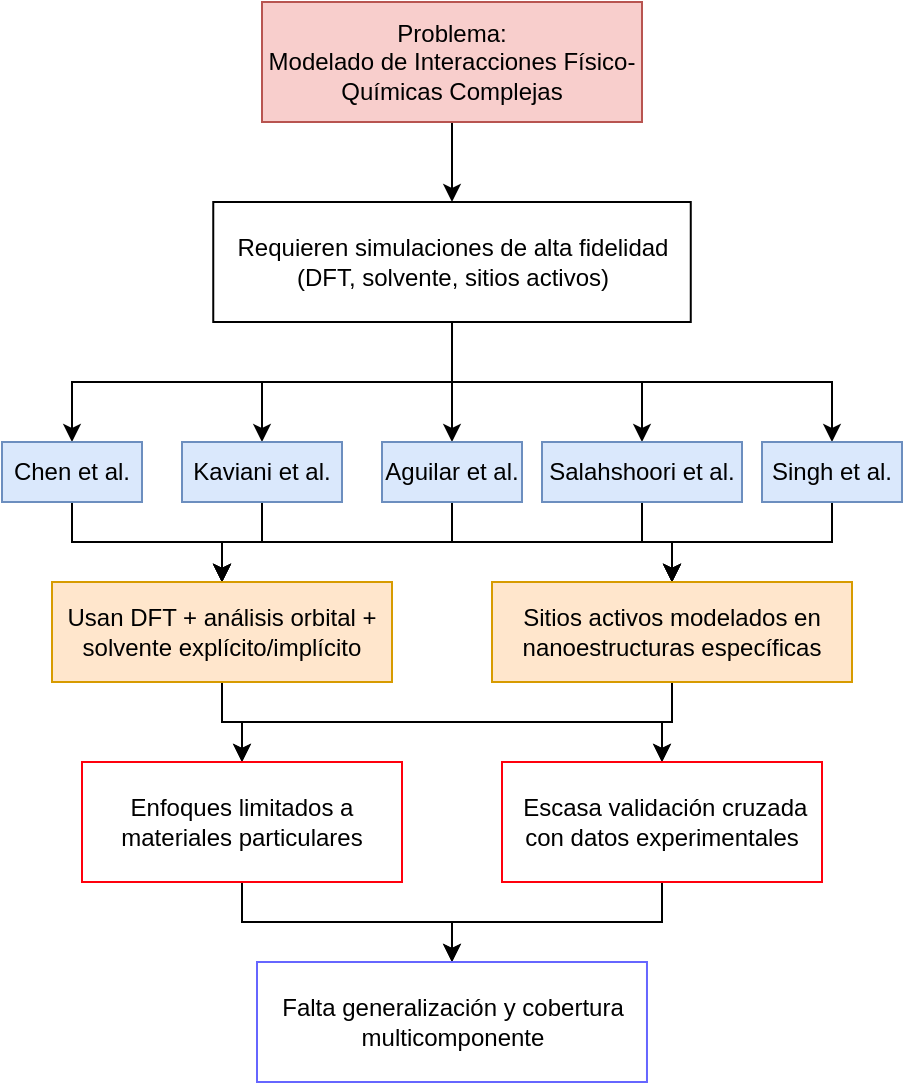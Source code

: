 <mxfile version="26.2.13" pages="3">
  <diagram name="Problema 1" id="4039719545">
    <mxGraphModel dx="1186" dy="620" grid="1" gridSize="10" guides="1" tooltips="1" connect="1" arrows="1" fold="1" page="1" pageScale="1" pageWidth="850" pageHeight="1100" math="0" shadow="0">
      <root>
        <mxCell id="0" />
        <mxCell id="1" parent="0" />
        <mxCell id="43FvpcYJMY1cyaZRFCBa-4" value="" style="edgeStyle=orthogonalEdgeStyle;rounded=0;orthogonalLoop=1;jettySize=auto;html=1;fontSize=12;" edge="1" parent="1" source="43FvpcYJMY1cyaZRFCBa-2" target="43FvpcYJMY1cyaZRFCBa-3">
          <mxGeometry relative="1" as="geometry" />
        </mxCell>
        <mxCell id="43FvpcYJMY1cyaZRFCBa-2" value="&lt;div&gt;Problema:&lt;/div&gt;Modelado de Interacciones Físico-Químicas Complejas" style="rounded=0;whiteSpace=wrap;html=1;fillColor=#f8cecc;strokeColor=#b85450;fontSize=12;" vertex="1" parent="1">
          <mxGeometry x="350" y="40" width="190" height="60" as="geometry" />
        </mxCell>
        <mxCell id="43FvpcYJMY1cyaZRFCBa-11" style="edgeStyle=orthogonalEdgeStyle;rounded=0;orthogonalLoop=1;jettySize=auto;html=1;exitX=0.5;exitY=1;exitDx=0;exitDy=0;entryX=0.5;entryY=0;entryDx=0;entryDy=0;fontSize=12;" edge="1" parent="1" source="43FvpcYJMY1cyaZRFCBa-3" target="43FvpcYJMY1cyaZRFCBa-7">
          <mxGeometry relative="1" as="geometry" />
        </mxCell>
        <mxCell id="43FvpcYJMY1cyaZRFCBa-12" style="edgeStyle=orthogonalEdgeStyle;rounded=0;orthogonalLoop=1;jettySize=auto;html=1;exitX=0.5;exitY=1;exitDx=0;exitDy=0;entryX=0.5;entryY=0;entryDx=0;entryDy=0;fontSize=12;" edge="1" parent="1" source="43FvpcYJMY1cyaZRFCBa-3" target="43FvpcYJMY1cyaZRFCBa-6">
          <mxGeometry relative="1" as="geometry" />
        </mxCell>
        <mxCell id="43FvpcYJMY1cyaZRFCBa-13" style="edgeStyle=orthogonalEdgeStyle;rounded=0;orthogonalLoop=1;jettySize=auto;html=1;exitX=0.5;exitY=1;exitDx=0;exitDy=0;entryX=0.5;entryY=0;entryDx=0;entryDy=0;fontSize=12;" edge="1" parent="1" source="43FvpcYJMY1cyaZRFCBa-3" target="43FvpcYJMY1cyaZRFCBa-5">
          <mxGeometry relative="1" as="geometry" />
        </mxCell>
        <mxCell id="43FvpcYJMY1cyaZRFCBa-14" style="edgeStyle=orthogonalEdgeStyle;rounded=0;orthogonalLoop=1;jettySize=auto;html=1;exitX=0.5;exitY=1;exitDx=0;exitDy=0;entryX=0.5;entryY=0;entryDx=0;entryDy=0;fontSize=12;" edge="1" parent="1" source="43FvpcYJMY1cyaZRFCBa-3" target="43FvpcYJMY1cyaZRFCBa-8">
          <mxGeometry relative="1" as="geometry" />
        </mxCell>
        <mxCell id="43FvpcYJMY1cyaZRFCBa-15" style="edgeStyle=orthogonalEdgeStyle;rounded=0;orthogonalLoop=1;jettySize=auto;html=1;exitX=0.5;exitY=1;exitDx=0;exitDy=0;entryX=0.5;entryY=0;entryDx=0;entryDy=0;fontSize=12;" edge="1" parent="1" source="43FvpcYJMY1cyaZRFCBa-3" target="43FvpcYJMY1cyaZRFCBa-9">
          <mxGeometry relative="1" as="geometry" />
        </mxCell>
        <mxCell id="43FvpcYJMY1cyaZRFCBa-3" value="Requieren simulaciones de alta fidelidad (DFT, solvente, sitios activos)" style="rounded=0;whiteSpace=wrap;html=1;fontSize=12;" vertex="1" parent="1">
          <mxGeometry x="325.63" y="140" width="238.75" height="60" as="geometry" />
        </mxCell>
        <mxCell id="43FvpcYJMY1cyaZRFCBa-18" style="edgeStyle=orthogonalEdgeStyle;rounded=0;orthogonalLoop=1;jettySize=auto;html=1;exitX=0.5;exitY=1;exitDx=0;exitDy=0;entryX=0.5;entryY=0;entryDx=0;entryDy=0;fontSize=12;" edge="1" parent="1" source="43FvpcYJMY1cyaZRFCBa-5" target="43FvpcYJMY1cyaZRFCBa-16">
          <mxGeometry relative="1" as="geometry" />
        </mxCell>
        <mxCell id="43FvpcYJMY1cyaZRFCBa-24" style="edgeStyle=orthogonalEdgeStyle;rounded=0;orthogonalLoop=1;jettySize=auto;html=1;exitX=0.5;exitY=1;exitDx=0;exitDy=0;fontSize=12;" edge="1" parent="1" source="43FvpcYJMY1cyaZRFCBa-5" target="43FvpcYJMY1cyaZRFCBa-17">
          <mxGeometry relative="1" as="geometry" />
        </mxCell>
        <mxCell id="43FvpcYJMY1cyaZRFCBa-5" value="Chen et al." style="rounded=0;whiteSpace=wrap;html=1;fillColor=#dae8fc;strokeColor=#6c8ebf;fontSize=12;" vertex="1" parent="1">
          <mxGeometry x="220" y="260" width="70" height="30" as="geometry" />
        </mxCell>
        <mxCell id="43FvpcYJMY1cyaZRFCBa-20" style="edgeStyle=orthogonalEdgeStyle;rounded=0;orthogonalLoop=1;jettySize=auto;html=1;exitX=0.5;exitY=1;exitDx=0;exitDy=0;entryX=0.5;entryY=0;entryDx=0;entryDy=0;fontSize=12;" edge="1" parent="1" source="43FvpcYJMY1cyaZRFCBa-6" target="43FvpcYJMY1cyaZRFCBa-16">
          <mxGeometry relative="1" as="geometry" />
        </mxCell>
        <mxCell id="43FvpcYJMY1cyaZRFCBa-25" style="edgeStyle=orthogonalEdgeStyle;rounded=0;orthogonalLoop=1;jettySize=auto;html=1;exitX=0.5;exitY=1;exitDx=0;exitDy=0;entryX=0.5;entryY=0;entryDx=0;entryDy=0;fontSize=12;" edge="1" parent="1" source="43FvpcYJMY1cyaZRFCBa-6" target="43FvpcYJMY1cyaZRFCBa-17">
          <mxGeometry relative="1" as="geometry" />
        </mxCell>
        <mxCell id="43FvpcYJMY1cyaZRFCBa-6" value="Kaviani et al." style="rounded=0;whiteSpace=wrap;html=1;fillColor=#dae8fc;strokeColor=#6c8ebf;fontSize=12;" vertex="1" parent="1">
          <mxGeometry x="310" y="260" width="80" height="30" as="geometry" />
        </mxCell>
        <mxCell id="43FvpcYJMY1cyaZRFCBa-21" style="edgeStyle=orthogonalEdgeStyle;rounded=0;orthogonalLoop=1;jettySize=auto;html=1;exitX=0.5;exitY=1;exitDx=0;exitDy=0;entryX=0.5;entryY=0;entryDx=0;entryDy=0;fontSize=12;" edge="1" parent="1" source="43FvpcYJMY1cyaZRFCBa-7" target="43FvpcYJMY1cyaZRFCBa-16">
          <mxGeometry relative="1" as="geometry" />
        </mxCell>
        <mxCell id="43FvpcYJMY1cyaZRFCBa-26" style="edgeStyle=orthogonalEdgeStyle;rounded=0;orthogonalLoop=1;jettySize=auto;html=1;exitX=0.5;exitY=1;exitDx=0;exitDy=0;entryX=0.5;entryY=0;entryDx=0;entryDy=0;fontSize=12;" edge="1" parent="1" source="43FvpcYJMY1cyaZRFCBa-7" target="43FvpcYJMY1cyaZRFCBa-17">
          <mxGeometry relative="1" as="geometry" />
        </mxCell>
        <mxCell id="43FvpcYJMY1cyaZRFCBa-7" value="Aguilar et al." style="rounded=0;whiteSpace=wrap;html=1;fillColor=#dae8fc;strokeColor=#6c8ebf;fontSize=12;" vertex="1" parent="1">
          <mxGeometry x="410" y="260" width="70" height="30" as="geometry" />
        </mxCell>
        <mxCell id="43FvpcYJMY1cyaZRFCBa-22" style="edgeStyle=orthogonalEdgeStyle;rounded=0;orthogonalLoop=1;jettySize=auto;html=1;exitX=0.5;exitY=1;exitDx=0;exitDy=0;entryX=0.5;entryY=0;entryDx=0;entryDy=0;fontSize=12;" edge="1" parent="1" source="43FvpcYJMY1cyaZRFCBa-8" target="43FvpcYJMY1cyaZRFCBa-16">
          <mxGeometry relative="1" as="geometry" />
        </mxCell>
        <mxCell id="43FvpcYJMY1cyaZRFCBa-27" style="edgeStyle=orthogonalEdgeStyle;rounded=0;orthogonalLoop=1;jettySize=auto;html=1;exitX=0.5;exitY=1;exitDx=0;exitDy=0;entryX=0.5;entryY=0;entryDx=0;entryDy=0;fontSize=12;" edge="1" parent="1" source="43FvpcYJMY1cyaZRFCBa-8" target="43FvpcYJMY1cyaZRFCBa-17">
          <mxGeometry relative="1" as="geometry" />
        </mxCell>
        <mxCell id="43FvpcYJMY1cyaZRFCBa-8" value="Salahshoori et al." style="rounded=0;whiteSpace=wrap;html=1;fillColor=#dae8fc;strokeColor=#6c8ebf;fontSize=12;" vertex="1" parent="1">
          <mxGeometry x="490" y="260" width="100" height="30" as="geometry" />
        </mxCell>
        <mxCell id="43FvpcYJMY1cyaZRFCBa-23" style="edgeStyle=orthogonalEdgeStyle;rounded=0;orthogonalLoop=1;jettySize=auto;html=1;exitX=0.5;exitY=1;exitDx=0;exitDy=0;entryX=0.5;entryY=0;entryDx=0;entryDy=0;fontSize=12;" edge="1" parent="1" source="43FvpcYJMY1cyaZRFCBa-9" target="43FvpcYJMY1cyaZRFCBa-16">
          <mxGeometry relative="1" as="geometry" />
        </mxCell>
        <mxCell id="43FvpcYJMY1cyaZRFCBa-28" style="edgeStyle=orthogonalEdgeStyle;rounded=0;orthogonalLoop=1;jettySize=auto;html=1;exitX=0.5;exitY=1;exitDx=0;exitDy=0;entryX=0.5;entryY=0;entryDx=0;entryDy=0;fontSize=12;" edge="1" parent="1" source="43FvpcYJMY1cyaZRFCBa-9" target="43FvpcYJMY1cyaZRFCBa-17">
          <mxGeometry relative="1" as="geometry" />
        </mxCell>
        <mxCell id="43FvpcYJMY1cyaZRFCBa-9" value="Singh et al." style="rounded=0;whiteSpace=wrap;html=1;fillColor=#dae8fc;strokeColor=#6c8ebf;fontSize=12;" vertex="1" parent="1">
          <mxGeometry x="600" y="260" width="70" height="30" as="geometry" />
        </mxCell>
        <mxCell id="43FvpcYJMY1cyaZRFCBa-39" style="edgeStyle=orthogonalEdgeStyle;rounded=0;orthogonalLoop=1;jettySize=auto;html=1;exitX=0.5;exitY=1;exitDx=0;exitDy=0;entryX=0.5;entryY=0;entryDx=0;entryDy=0;fontSize=12;" edge="1" parent="1" source="43FvpcYJMY1cyaZRFCBa-16" target="43FvpcYJMY1cyaZRFCBa-29">
          <mxGeometry relative="1" as="geometry" />
        </mxCell>
        <mxCell id="43FvpcYJMY1cyaZRFCBa-41" style="edgeStyle=orthogonalEdgeStyle;rounded=0;orthogonalLoop=1;jettySize=auto;html=1;exitX=0.5;exitY=1;exitDx=0;exitDy=0;entryX=0.5;entryY=0;entryDx=0;entryDy=0;fontSize=12;" edge="1" parent="1" source="43FvpcYJMY1cyaZRFCBa-16" target="43FvpcYJMY1cyaZRFCBa-30">
          <mxGeometry relative="1" as="geometry" />
        </mxCell>
        <mxCell id="43FvpcYJMY1cyaZRFCBa-16" value="Usan DFT + análisis orbital + solvente explícito/implícito" style="rounded=0;whiteSpace=wrap;html=1;fillColor=#ffe6cc;strokeColor=#d79b00;fontSize=12;" vertex="1" parent="1">
          <mxGeometry x="245" y="330" width="170" height="50" as="geometry" />
        </mxCell>
        <mxCell id="43FvpcYJMY1cyaZRFCBa-40" style="edgeStyle=orthogonalEdgeStyle;rounded=0;orthogonalLoop=1;jettySize=auto;html=1;exitX=0.5;exitY=1;exitDx=0;exitDy=0;entryX=0.5;entryY=0;entryDx=0;entryDy=0;fontSize=12;" edge="1" parent="1" source="43FvpcYJMY1cyaZRFCBa-17" target="43FvpcYJMY1cyaZRFCBa-30">
          <mxGeometry relative="1" as="geometry" />
        </mxCell>
        <mxCell id="43FvpcYJMY1cyaZRFCBa-42" style="edgeStyle=orthogonalEdgeStyle;rounded=0;orthogonalLoop=1;jettySize=auto;html=1;exitX=0.5;exitY=1;exitDx=0;exitDy=0;entryX=0.5;entryY=0;entryDx=0;entryDy=0;fontSize=12;" edge="1" parent="1" source="43FvpcYJMY1cyaZRFCBa-17" target="43FvpcYJMY1cyaZRFCBa-29">
          <mxGeometry relative="1" as="geometry" />
        </mxCell>
        <mxCell id="43FvpcYJMY1cyaZRFCBa-17" value="Sitios activos modelados en nanoestructuras específicas" style="rounded=0;whiteSpace=wrap;html=1;fillColor=#ffe6cc;strokeColor=#d79b00;fontSize=12;" vertex="1" parent="1">
          <mxGeometry x="465" y="330" width="180" height="50" as="geometry" />
        </mxCell>
        <mxCell id="43FvpcYJMY1cyaZRFCBa-44" style="edgeStyle=orthogonalEdgeStyle;rounded=0;orthogonalLoop=1;jettySize=auto;html=1;exitX=0.5;exitY=1;exitDx=0;exitDy=0;entryX=0.5;entryY=0;entryDx=0;entryDy=0;fontSize=12;" edge="1" parent="1" source="43FvpcYJMY1cyaZRFCBa-29" target="43FvpcYJMY1cyaZRFCBa-43">
          <mxGeometry relative="1" as="geometry" />
        </mxCell>
        <mxCell id="43FvpcYJMY1cyaZRFCBa-29" value="Enfoques limitados a materiales particulares" style="rounded=0;whiteSpace=wrap;html=1;strokeColor=light-dark(#ff000d, #ededed);fontSize=12;" vertex="1" parent="1">
          <mxGeometry x="260" y="420" width="160" height="60" as="geometry" />
        </mxCell>
        <mxCell id="43FvpcYJMY1cyaZRFCBa-45" style="edgeStyle=orthogonalEdgeStyle;rounded=0;orthogonalLoop=1;jettySize=auto;html=1;exitX=0.5;exitY=1;exitDx=0;exitDy=0;entryX=0.5;entryY=0;entryDx=0;entryDy=0;fontSize=12;" edge="1" parent="1" source="43FvpcYJMY1cyaZRFCBa-30" target="43FvpcYJMY1cyaZRFCBa-43">
          <mxGeometry relative="1" as="geometry" />
        </mxCell>
        <mxCell id="43FvpcYJMY1cyaZRFCBa-30" value="&amp;nbsp;Escasa validación cruzada con datos experimentales" style="rounded=0;whiteSpace=wrap;html=1;strokeColor=light-dark(#ff000d, #ededed);fontSize=12;" vertex="1" parent="1">
          <mxGeometry x="470" y="420" width="160" height="60" as="geometry" />
        </mxCell>
        <mxCell id="43FvpcYJMY1cyaZRFCBa-43" value="Falta generalización y cobertura multicomponente" style="rounded=0;whiteSpace=wrap;html=1;strokeColor=#6666FF;fontSize=12;" vertex="1" parent="1">
          <mxGeometry x="347.5" y="520" width="194.99" height="60" as="geometry" />
        </mxCell>
      </root>
    </mxGraphModel>
  </diagram>
  <diagram name="Problema 4" id="4166788141">
    <mxGraphModel dx="1395" dy="729" grid="1" gridSize="10" guides="1" tooltips="1" connect="1" arrows="1" fold="1" page="1" pageScale="1" pageWidth="850" pageHeight="1100" math="0" shadow="0">
      <root>
        <mxCell id="0" />
        <mxCell id="1" parent="0" />
        <mxCell id="jg3gdBgRaeAhYPL6Vh07-2" value="" style="edgeStyle=orthogonalEdgeStyle;rounded=0;orthogonalLoop=1;jettySize=auto;html=1;fontSize=12;" edge="1" parent="1" source="jg3gdBgRaeAhYPL6Vh07-3" target="jg3gdBgRaeAhYPL6Vh07-9">
          <mxGeometry relative="1" as="geometry" />
        </mxCell>
        <mxCell id="jg3gdBgRaeAhYPL6Vh07-3" value="&lt;div&gt;Problema:&lt;/div&gt;Representación precisa de superficies nanoestructuradas" style="rounded=0;whiteSpace=wrap;html=1;fillColor=#f8cecc;strokeColor=#b85450;fontSize=12;" vertex="1" parent="1">
          <mxGeometry x="308" y="120" width="190" height="60" as="geometry" />
        </mxCell>
        <mxCell id="jg3gdBgRaeAhYPL6Vh07-4" style="edgeStyle=orthogonalEdgeStyle;rounded=0;orthogonalLoop=1;jettySize=auto;html=1;exitX=0.5;exitY=1;exitDx=0;exitDy=0;entryX=0.5;entryY=0;entryDx=0;entryDy=0;fontSize=12;" edge="1" parent="1" source="jg3gdBgRaeAhYPL6Vh07-9" target="jg3gdBgRaeAhYPL6Vh07-18">
          <mxGeometry relative="1" as="geometry" />
        </mxCell>
        <mxCell id="jg3gdBgRaeAhYPL6Vh07-5" style="edgeStyle=orthogonalEdgeStyle;rounded=0;orthogonalLoop=1;jettySize=auto;html=1;exitX=0.5;exitY=1;exitDx=0;exitDy=0;entryX=0.5;entryY=0;entryDx=0;entryDy=0;fontSize=12;" edge="1" parent="1" source="jg3gdBgRaeAhYPL6Vh07-9" target="jg3gdBgRaeAhYPL6Vh07-15">
          <mxGeometry relative="1" as="geometry" />
        </mxCell>
        <mxCell id="jg3gdBgRaeAhYPL6Vh07-6" style="edgeStyle=orthogonalEdgeStyle;rounded=0;orthogonalLoop=1;jettySize=auto;html=1;exitX=0.5;exitY=1;exitDx=0;exitDy=0;entryX=0.5;entryY=0;entryDx=0;entryDy=0;fontSize=12;" edge="1" parent="1" source="jg3gdBgRaeAhYPL6Vh07-9" target="jg3gdBgRaeAhYPL6Vh07-12">
          <mxGeometry relative="1" as="geometry" />
        </mxCell>
        <mxCell id="jg3gdBgRaeAhYPL6Vh07-7" style="edgeStyle=orthogonalEdgeStyle;rounded=0;orthogonalLoop=1;jettySize=auto;html=1;exitX=0.5;exitY=1;exitDx=0;exitDy=0;entryX=0.5;entryY=0;entryDx=0;entryDy=0;fontSize=12;" edge="1" parent="1" source="jg3gdBgRaeAhYPL6Vh07-9" target="jg3gdBgRaeAhYPL6Vh07-21">
          <mxGeometry relative="1" as="geometry" />
        </mxCell>
        <mxCell id="jg3gdBgRaeAhYPL6Vh07-8" style="edgeStyle=orthogonalEdgeStyle;rounded=0;orthogonalLoop=1;jettySize=auto;html=1;exitX=0.5;exitY=1;exitDx=0;exitDy=0;entryX=0.5;entryY=0;entryDx=0;entryDy=0;fontSize=12;" edge="1" parent="1" source="jg3gdBgRaeAhYPL6Vh07-9" target="jg3gdBgRaeAhYPL6Vh07-24">
          <mxGeometry relative="1" as="geometry" />
        </mxCell>
        <mxCell id="jg3gdBgRaeAhYPL6Vh07-9" value="Difíciles de representar como entrada estructural atómica" style="rounded=0;whiteSpace=wrap;html=1;fontSize=12;" vertex="1" parent="1">
          <mxGeometry x="283.63" y="220" width="238.75" height="60" as="geometry" />
        </mxCell>
        <mxCell id="jg3gdBgRaeAhYPL6Vh07-10" style="edgeStyle=orthogonalEdgeStyle;rounded=0;orthogonalLoop=1;jettySize=auto;html=1;exitX=0.5;exitY=1;exitDx=0;exitDy=0;entryX=0.5;entryY=0;entryDx=0;entryDy=0;fontSize=12;" edge="1" parent="1" source="jg3gdBgRaeAhYPL6Vh07-12" target="jg3gdBgRaeAhYPL6Vh07-27">
          <mxGeometry relative="1" as="geometry" />
        </mxCell>
        <mxCell id="jg3gdBgRaeAhYPL6Vh07-11" style="edgeStyle=orthogonalEdgeStyle;rounded=0;orthogonalLoop=1;jettySize=auto;html=1;exitX=0.5;exitY=1;exitDx=0;exitDy=0;fontSize=12;" edge="1" parent="1" source="jg3gdBgRaeAhYPL6Vh07-12" target="jg3gdBgRaeAhYPL6Vh07-30">
          <mxGeometry relative="1" as="geometry" />
        </mxCell>
        <mxCell id="e2v_PHM9Ey_J1ELpnWpg-3" style="edgeStyle=orthogonalEdgeStyle;rounded=0;orthogonalLoop=1;jettySize=auto;html=1;exitX=0.5;exitY=1;exitDx=0;exitDy=0;entryX=0.5;entryY=0;entryDx=0;entryDy=0;" edge="1" parent="1" source="jg3gdBgRaeAhYPL6Vh07-12" target="e2v_PHM9Ey_J1ELpnWpg-2">
          <mxGeometry relative="1" as="geometry" />
        </mxCell>
        <mxCell id="jg3gdBgRaeAhYPL6Vh07-12" value="Wenqiang et al.&amp;nbsp;" style="rounded=0;whiteSpace=wrap;html=1;fillColor=#dae8fc;strokeColor=#6c8ebf;fontSize=12;" vertex="1" parent="1">
          <mxGeometry x="160" y="340" width="90" height="30" as="geometry" />
        </mxCell>
        <mxCell id="jg3gdBgRaeAhYPL6Vh07-13" style="edgeStyle=orthogonalEdgeStyle;rounded=0;orthogonalLoop=1;jettySize=auto;html=1;exitX=0.5;exitY=1;exitDx=0;exitDy=0;entryX=0.5;entryY=0;entryDx=0;entryDy=0;fontSize=12;" edge="1" parent="1" source="jg3gdBgRaeAhYPL6Vh07-15" target="jg3gdBgRaeAhYPL6Vh07-27">
          <mxGeometry relative="1" as="geometry" />
        </mxCell>
        <mxCell id="jg3gdBgRaeAhYPL6Vh07-14" style="edgeStyle=orthogonalEdgeStyle;rounded=0;orthogonalLoop=1;jettySize=auto;html=1;exitX=0.5;exitY=1;exitDx=0;exitDy=0;entryX=0.5;entryY=0;entryDx=0;entryDy=0;fontSize=12;" edge="1" parent="1" source="jg3gdBgRaeAhYPL6Vh07-15" target="jg3gdBgRaeAhYPL6Vh07-30">
          <mxGeometry relative="1" as="geometry" />
        </mxCell>
        <mxCell id="e2v_PHM9Ey_J1ELpnWpg-4" style="edgeStyle=orthogonalEdgeStyle;rounded=0;orthogonalLoop=1;jettySize=auto;html=1;exitX=0.5;exitY=1;exitDx=0;exitDy=0;entryX=0.5;entryY=0;entryDx=0;entryDy=0;" edge="1" parent="1" source="jg3gdBgRaeAhYPL6Vh07-15" target="e2v_PHM9Ey_J1ELpnWpg-2">
          <mxGeometry relative="1" as="geometry" />
        </mxCell>
        <mxCell id="jg3gdBgRaeAhYPL6Vh07-15" value="Linus et al." style="rounded=0;whiteSpace=wrap;html=1;fillColor=#dae8fc;strokeColor=#6c8ebf;fontSize=12;" vertex="1" parent="1">
          <mxGeometry x="270" y="340" width="80" height="30" as="geometry" />
        </mxCell>
        <mxCell id="jg3gdBgRaeAhYPL6Vh07-16" style="edgeStyle=orthogonalEdgeStyle;rounded=0;orthogonalLoop=1;jettySize=auto;html=1;exitX=0.5;exitY=1;exitDx=0;exitDy=0;entryX=0.5;entryY=0;entryDx=0;entryDy=0;fontSize=12;" edge="1" parent="1" source="jg3gdBgRaeAhYPL6Vh07-18" target="jg3gdBgRaeAhYPL6Vh07-27">
          <mxGeometry relative="1" as="geometry" />
        </mxCell>
        <mxCell id="jg3gdBgRaeAhYPL6Vh07-17" style="edgeStyle=orthogonalEdgeStyle;rounded=0;orthogonalLoop=1;jettySize=auto;html=1;exitX=0.5;exitY=1;exitDx=0;exitDy=0;entryX=0.5;entryY=0;entryDx=0;entryDy=0;fontSize=12;" edge="1" parent="1" source="jg3gdBgRaeAhYPL6Vh07-18" target="jg3gdBgRaeAhYPL6Vh07-30">
          <mxGeometry relative="1" as="geometry" />
        </mxCell>
        <mxCell id="e2v_PHM9Ey_J1ELpnWpg-5" style="edgeStyle=orthogonalEdgeStyle;rounded=0;orthogonalLoop=1;jettySize=auto;html=1;exitX=0.5;exitY=1;exitDx=0;exitDy=0;entryX=0.5;entryY=0;entryDx=0;entryDy=0;" edge="1" parent="1" source="jg3gdBgRaeAhYPL6Vh07-18" target="e2v_PHM9Ey_J1ELpnWpg-2">
          <mxGeometry relative="1" as="geometry" />
        </mxCell>
        <mxCell id="jg3gdBgRaeAhYPL6Vh07-18" value="Speybroeck" style="rounded=0;whiteSpace=wrap;html=1;fillColor=#dae8fc;strokeColor=#6c8ebf;fontSize=12;" vertex="1" parent="1">
          <mxGeometry x="368" y="340" width="70" height="30" as="geometry" />
        </mxCell>
        <mxCell id="jg3gdBgRaeAhYPL6Vh07-19" style="edgeStyle=orthogonalEdgeStyle;rounded=0;orthogonalLoop=1;jettySize=auto;html=1;exitX=0.5;exitY=1;exitDx=0;exitDy=0;entryX=0.5;entryY=0;entryDx=0;entryDy=0;fontSize=12;" edge="1" parent="1" source="jg3gdBgRaeAhYPL6Vh07-21" target="jg3gdBgRaeAhYPL6Vh07-27">
          <mxGeometry relative="1" as="geometry" />
        </mxCell>
        <mxCell id="jg3gdBgRaeAhYPL6Vh07-20" style="edgeStyle=orthogonalEdgeStyle;rounded=0;orthogonalLoop=1;jettySize=auto;html=1;exitX=0.5;exitY=1;exitDx=0;exitDy=0;entryX=0.5;entryY=0;entryDx=0;entryDy=0;fontSize=12;" edge="1" parent="1" source="jg3gdBgRaeAhYPL6Vh07-21" target="jg3gdBgRaeAhYPL6Vh07-30">
          <mxGeometry relative="1" as="geometry" />
        </mxCell>
        <mxCell id="e2v_PHM9Ey_J1ELpnWpg-6" style="edgeStyle=orthogonalEdgeStyle;rounded=0;orthogonalLoop=1;jettySize=auto;html=1;exitX=0.5;exitY=1;exitDx=0;exitDy=0;entryX=0.5;entryY=0;entryDx=0;entryDy=0;" edge="1" parent="1" source="jg3gdBgRaeAhYPL6Vh07-21" target="e2v_PHM9Ey_J1ELpnWpg-2">
          <mxGeometry relative="1" as="geometry" />
        </mxCell>
        <mxCell id="jg3gdBgRaeAhYPL6Vh07-21" value="Haobo et al." style="rounded=0;whiteSpace=wrap;html=1;fillColor=#dae8fc;strokeColor=#6c8ebf;fontSize=12;" vertex="1" parent="1">
          <mxGeometry x="450" y="340" width="100" height="30" as="geometry" />
        </mxCell>
        <mxCell id="jg3gdBgRaeAhYPL6Vh07-22" style="edgeStyle=orthogonalEdgeStyle;rounded=0;orthogonalLoop=1;jettySize=auto;html=1;exitX=0.5;exitY=1;exitDx=0;exitDy=0;entryX=0.5;entryY=0;entryDx=0;entryDy=0;fontSize=12;" edge="1" parent="1" source="jg3gdBgRaeAhYPL6Vh07-24" target="jg3gdBgRaeAhYPL6Vh07-27">
          <mxGeometry relative="1" as="geometry" />
        </mxCell>
        <mxCell id="jg3gdBgRaeAhYPL6Vh07-23" style="edgeStyle=orthogonalEdgeStyle;rounded=0;orthogonalLoop=1;jettySize=auto;html=1;exitX=0.5;exitY=1;exitDx=0;exitDy=0;entryX=0.5;entryY=0;entryDx=0;entryDy=0;fontSize=12;" edge="1" parent="1" source="jg3gdBgRaeAhYPL6Vh07-24" target="jg3gdBgRaeAhYPL6Vh07-30">
          <mxGeometry relative="1" as="geometry" />
        </mxCell>
        <mxCell id="e2v_PHM9Ey_J1ELpnWpg-7" style="edgeStyle=orthogonalEdgeStyle;rounded=0;orthogonalLoop=1;jettySize=auto;html=1;exitX=0.5;exitY=1;exitDx=0;exitDy=0;entryX=0.5;entryY=0;entryDx=0;entryDy=0;" edge="1" parent="1" source="jg3gdBgRaeAhYPL6Vh07-24" target="e2v_PHM9Ey_J1ELpnWpg-2">
          <mxGeometry relative="1" as="geometry" />
        </mxCell>
        <mxCell id="jg3gdBgRaeAhYPL6Vh07-24" value="Carvalho et al." style="rounded=0;whiteSpace=wrap;html=1;fillColor=#dae8fc;strokeColor=#6c8ebf;fontSize=12;" vertex="1" parent="1">
          <mxGeometry x="560" y="340" width="80" height="30" as="geometry" />
        </mxCell>
        <mxCell id="jg3gdBgRaeAhYPL6Vh07-25" style="edgeStyle=orthogonalEdgeStyle;rounded=0;orthogonalLoop=1;jettySize=auto;html=1;exitX=0.5;exitY=1;exitDx=0;exitDy=0;entryX=0.5;entryY=0;entryDx=0;entryDy=0;fontSize=12;" edge="1" parent="1" source="jg3gdBgRaeAhYPL6Vh07-27" target="jg3gdBgRaeAhYPL6Vh07-32">
          <mxGeometry relative="1" as="geometry" />
        </mxCell>
        <mxCell id="jg3gdBgRaeAhYPL6Vh07-26" style="edgeStyle=orthogonalEdgeStyle;rounded=0;orthogonalLoop=1;jettySize=auto;html=1;exitX=0.5;exitY=1;exitDx=0;exitDy=0;entryX=0.5;entryY=0;entryDx=0;entryDy=0;fontSize=12;" edge="1" parent="1" source="jg3gdBgRaeAhYPL6Vh07-27" target="jg3gdBgRaeAhYPL6Vh07-34">
          <mxGeometry relative="1" as="geometry" />
        </mxCell>
        <mxCell id="jg3gdBgRaeAhYPL6Vh07-27" value="Deep learning en imágenes para generar estructuras" style="rounded=0;whiteSpace=wrap;html=1;fillColor=#ffe6cc;strokeColor=#d79b00;fontSize=12;" vertex="1" parent="1">
          <mxGeometry x="120" y="410" width="170" height="50" as="geometry" />
        </mxCell>
        <mxCell id="jg3gdBgRaeAhYPL6Vh07-28" style="edgeStyle=orthogonalEdgeStyle;rounded=0;orthogonalLoop=1;jettySize=auto;html=1;exitX=0.5;exitY=1;exitDx=0;exitDy=0;entryX=0.5;entryY=0;entryDx=0;entryDy=0;fontSize=12;" edge="1" parent="1" source="jg3gdBgRaeAhYPL6Vh07-30" target="jg3gdBgRaeAhYPL6Vh07-34">
          <mxGeometry relative="1" as="geometry" />
        </mxCell>
        <mxCell id="jg3gdBgRaeAhYPL6Vh07-29" style="edgeStyle=orthogonalEdgeStyle;rounded=0;orthogonalLoop=1;jettySize=auto;html=1;exitX=0.5;exitY=1;exitDx=0;exitDy=0;entryX=0.5;entryY=0;entryDx=0;entryDy=0;fontSize=12;" edge="1" parent="1" source="jg3gdBgRaeAhYPL6Vh07-30" target="jg3gdBgRaeAhYPL6Vh07-32">
          <mxGeometry relative="1" as="geometry" />
        </mxCell>
        <mxCell id="jg3gdBgRaeAhYPL6Vh07-30" value="Generación estructural realista de superficies" style="rounded=0;whiteSpace=wrap;html=1;fillColor=#ffe6cc;strokeColor=#d79b00;fontSize=12;" vertex="1" parent="1">
          <mxGeometry x="510" y="410" width="180" height="50" as="geometry" />
        </mxCell>
        <mxCell id="jg3gdBgRaeAhYPL6Vh07-31" style="edgeStyle=orthogonalEdgeStyle;rounded=0;orthogonalLoop=1;jettySize=auto;html=1;exitX=0.5;exitY=1;exitDx=0;exitDy=0;entryX=0.5;entryY=0;entryDx=0;entryDy=0;fontSize=12;" edge="1" parent="1" source="jg3gdBgRaeAhYPL6Vh07-32" target="jg3gdBgRaeAhYPL6Vh07-35">
          <mxGeometry relative="1" as="geometry" />
        </mxCell>
        <mxCell id="jg3gdBgRaeAhYPL6Vh07-32" value="No automatizan desde texto o CIF" style="rounded=0;whiteSpace=wrap;html=1;strokeColor=light-dark(#ff000d, #ededed);fontSize=12;" vertex="1" parent="1">
          <mxGeometry x="218.01" y="500" width="160" height="60" as="geometry" />
        </mxCell>
        <mxCell id="jg3gdBgRaeAhYPL6Vh07-33" style="edgeStyle=orthogonalEdgeStyle;rounded=0;orthogonalLoop=1;jettySize=auto;html=1;exitX=0.5;exitY=1;exitDx=0;exitDy=0;entryX=0.5;entryY=0;entryDx=0;entryDy=0;fontSize=12;" edge="1" parent="1" source="jg3gdBgRaeAhYPL6Vh07-34" target="jg3gdBgRaeAhYPL6Vh07-35">
          <mxGeometry relative="1" as="geometry" />
        </mxCell>
        <mxCell id="jg3gdBgRaeAhYPL6Vh07-34" value="Limitados a materiales específicos o sensores" style="rounded=0;whiteSpace=wrap;html=1;strokeColor=light-dark(#ff000d, #ededed);fontSize=12;" vertex="1" parent="1">
          <mxGeometry x="428.01" y="500" width="160" height="60" as="geometry" />
        </mxCell>
        <mxCell id="jg3gdBgRaeAhYPL6Vh07-35" value="Falta de herramientas NLP para generar geometrías atómicas" style="rounded=0;whiteSpace=wrap;html=1;strokeColor=#6666FF;fontSize=12;" vertex="1" parent="1">
          <mxGeometry x="305.51" y="600" width="194.99" height="60" as="geometry" />
        </mxCell>
        <mxCell id="e2v_PHM9Ey_J1ELpnWpg-8" style="edgeStyle=orthogonalEdgeStyle;rounded=0;orthogonalLoop=1;jettySize=auto;html=1;exitX=0.5;exitY=1;exitDx=0;exitDy=0;entryX=0.5;entryY=0;entryDx=0;entryDy=0;" edge="1" parent="1" source="e2v_PHM9Ey_J1ELpnWpg-2" target="jg3gdBgRaeAhYPL6Vh07-32">
          <mxGeometry relative="1" as="geometry" />
        </mxCell>
        <mxCell id="e2v_PHM9Ey_J1ELpnWpg-9" style="edgeStyle=orthogonalEdgeStyle;rounded=0;orthogonalLoop=1;jettySize=auto;html=1;exitX=0.5;exitY=1;exitDx=0;exitDy=0;entryX=0.5;entryY=0;entryDx=0;entryDy=0;" edge="1" parent="1" source="e2v_PHM9Ey_J1ELpnWpg-2" target="jg3gdBgRaeAhYPL6Vh07-34">
          <mxGeometry relative="1" as="geometry" />
        </mxCell>
        <mxCell id="e2v_PHM9Ey_J1ELpnWpg-2" value="ML para entender topología activa" style="rounded=0;whiteSpace=wrap;html=1;fillColor=#ffe6cc;strokeColor=#d79b00;fontSize=12;" vertex="1" parent="1">
          <mxGeometry x="318" y="410" width="170" height="50" as="geometry" />
        </mxCell>
      </root>
    </mxGraphModel>
  </diagram>
  <diagram name="Problema 5" id="2659576483">
    <mxGraphModel dx="1186" dy="620" grid="1" gridSize="10" guides="1" tooltips="1" connect="1" arrows="1" fold="1" page="1" pageScale="1" pageWidth="850" pageHeight="1100" math="0" shadow="0">
      <root>
        <mxCell id="0" />
        <mxCell id="1" parent="0" />
        <mxCell id="jmDHCALr3b9ygJObVDCX-2" value="" style="edgeStyle=orthogonalEdgeStyle;rounded=0;orthogonalLoop=1;jettySize=auto;html=1;fontSize=12;" edge="1" parent="1" source="jmDHCALr3b9ygJObVDCX-3" target="jmDHCALr3b9ygJObVDCX-9">
          <mxGeometry relative="1" as="geometry" />
        </mxCell>
        <mxCell id="jmDHCALr3b9ygJObVDCX-3" value="&lt;div&gt;Problema:&lt;/div&gt;Limitaciones en bases de datos y entrenamiento de modelos de IA" style="rounded=0;whiteSpace=wrap;html=1;fillColor=#f8cecc;strokeColor=#b85450;fontSize=12;" vertex="1" parent="1">
          <mxGeometry x="287" y="40" width="232" height="60" as="geometry" />
        </mxCell>
        <mxCell id="jmDHCALr3b9ygJObVDCX-4" style="edgeStyle=orthogonalEdgeStyle;rounded=0;orthogonalLoop=1;jettySize=auto;html=1;exitX=0.5;exitY=1;exitDx=0;exitDy=0;entryX=0.5;entryY=0;entryDx=0;entryDy=0;fontSize=12;" edge="1" parent="1" source="jmDHCALr3b9ygJObVDCX-9" target="jmDHCALr3b9ygJObVDCX-21">
          <mxGeometry relative="1" as="geometry" />
        </mxCell>
        <mxCell id="jmDHCALr3b9ygJObVDCX-5" style="edgeStyle=orthogonalEdgeStyle;rounded=0;orthogonalLoop=1;jettySize=auto;html=1;exitX=0.5;exitY=1;exitDx=0;exitDy=0;entryX=0.5;entryY=0;entryDx=0;entryDy=0;fontSize=12;" edge="1" parent="1" source="jmDHCALr3b9ygJObVDCX-9" target="jmDHCALr3b9ygJObVDCX-17">
          <mxGeometry relative="1" as="geometry" />
        </mxCell>
        <mxCell id="jmDHCALr3b9ygJObVDCX-6" style="edgeStyle=orthogonalEdgeStyle;rounded=0;orthogonalLoop=1;jettySize=auto;html=1;exitX=0.5;exitY=1;exitDx=0;exitDy=0;entryX=0.5;entryY=0;entryDx=0;entryDy=0;fontSize=12;" edge="1" parent="1" source="jmDHCALr3b9ygJObVDCX-9" target="jmDHCALr3b9ygJObVDCX-13">
          <mxGeometry relative="1" as="geometry" />
        </mxCell>
        <mxCell id="jmDHCALr3b9ygJObVDCX-7" style="edgeStyle=orthogonalEdgeStyle;rounded=0;orthogonalLoop=1;jettySize=auto;html=1;exitX=0.5;exitY=1;exitDx=0;exitDy=0;entryX=0.5;entryY=0;entryDx=0;entryDy=0;fontSize=12;" edge="1" parent="1" source="jmDHCALr3b9ygJObVDCX-9" target="jmDHCALr3b9ygJObVDCX-25">
          <mxGeometry relative="1" as="geometry" />
        </mxCell>
        <mxCell id="jmDHCALr3b9ygJObVDCX-8" style="edgeStyle=orthogonalEdgeStyle;rounded=0;orthogonalLoop=1;jettySize=auto;html=1;exitX=0.5;exitY=1;exitDx=0;exitDy=0;entryX=0.5;entryY=0;entryDx=0;entryDy=0;fontSize=12;" edge="1" parent="1" source="jmDHCALr3b9ygJObVDCX-9" target="jmDHCALr3b9ygJObVDCX-29">
          <mxGeometry relative="1" as="geometry" />
        </mxCell>
        <mxCell id="jmDHCALr3b9ygJObVDCX-9" value="Dificulta el entrenamiento robusto de modelos IA" style="rounded=0;whiteSpace=wrap;html=1;fontSize=12;" vertex="1" parent="1">
          <mxGeometry x="283.63" y="140" width="238.75" height="60" as="geometry" />
        </mxCell>
        <mxCell id="jmDHCALr3b9ygJObVDCX-10" style="edgeStyle=orthogonalEdgeStyle;rounded=0;orthogonalLoop=1;jettySize=auto;html=1;exitX=0.5;exitY=1;exitDx=0;exitDy=0;entryX=0.5;entryY=0;entryDx=0;entryDy=0;fontSize=12;" edge="1" parent="1" source="jmDHCALr3b9ygJObVDCX-13" target="jmDHCALr3b9ygJObVDCX-32">
          <mxGeometry relative="1" as="geometry" />
        </mxCell>
        <mxCell id="jmDHCALr3b9ygJObVDCX-11" style="edgeStyle=orthogonalEdgeStyle;rounded=0;orthogonalLoop=1;jettySize=auto;html=1;exitX=0.5;exitY=1;exitDx=0;exitDy=0;fontSize=12;" edge="1" parent="1" source="jmDHCALr3b9ygJObVDCX-13" target="jmDHCALr3b9ygJObVDCX-35">
          <mxGeometry relative="1" as="geometry" />
        </mxCell>
        <mxCell id="jmDHCALr3b9ygJObVDCX-12" style="edgeStyle=orthogonalEdgeStyle;rounded=0;orthogonalLoop=1;jettySize=auto;html=1;exitX=0.5;exitY=1;exitDx=0;exitDy=0;entryX=0.5;entryY=0;entryDx=0;entryDy=0;" edge="1" parent="1" source="jmDHCALr3b9ygJObVDCX-13" target="jmDHCALr3b9ygJObVDCX-43">
          <mxGeometry relative="1" as="geometry" />
        </mxCell>
        <mxCell id="jmDHCALr3b9ygJObVDCX-13" value="Bamidele et al." style="rounded=0;whiteSpace=wrap;html=1;fillColor=#dae8fc;strokeColor=#6c8ebf;fontSize=12;" vertex="1" parent="1">
          <mxGeometry x="160" y="260" width="90" height="30" as="geometry" />
        </mxCell>
        <mxCell id="jmDHCALr3b9ygJObVDCX-14" style="edgeStyle=orthogonalEdgeStyle;rounded=0;orthogonalLoop=1;jettySize=auto;html=1;exitX=0.5;exitY=1;exitDx=0;exitDy=0;entryX=0.5;entryY=0;entryDx=0;entryDy=0;fontSize=12;" edge="1" parent="1" source="jmDHCALr3b9ygJObVDCX-17" target="jmDHCALr3b9ygJObVDCX-32">
          <mxGeometry relative="1" as="geometry" />
        </mxCell>
        <mxCell id="jmDHCALr3b9ygJObVDCX-15" style="edgeStyle=orthogonalEdgeStyle;rounded=0;orthogonalLoop=1;jettySize=auto;html=1;exitX=0.5;exitY=1;exitDx=0;exitDy=0;entryX=0.5;entryY=0;entryDx=0;entryDy=0;fontSize=12;" edge="1" parent="1" source="jmDHCALr3b9ygJObVDCX-17" target="jmDHCALr3b9ygJObVDCX-35">
          <mxGeometry relative="1" as="geometry" />
        </mxCell>
        <mxCell id="jmDHCALr3b9ygJObVDCX-16" style="edgeStyle=orthogonalEdgeStyle;rounded=0;orthogonalLoop=1;jettySize=auto;html=1;exitX=0.5;exitY=1;exitDx=0;exitDy=0;entryX=0.5;entryY=0;entryDx=0;entryDy=0;" edge="1" parent="1" source="jmDHCALr3b9ygJObVDCX-17" target="jmDHCALr3b9ygJObVDCX-43">
          <mxGeometry relative="1" as="geometry" />
        </mxCell>
        <mxCell id="jmDHCALr3b9ygJObVDCX-17" value="Konstantopoulos et al." style="rounded=0;whiteSpace=wrap;html=1;fillColor=#dae8fc;strokeColor=#6c8ebf;fontSize=12;" vertex="1" parent="1">
          <mxGeometry x="260" y="260" width="100" height="30" as="geometry" />
        </mxCell>
        <mxCell id="jmDHCALr3b9ygJObVDCX-18" style="edgeStyle=orthogonalEdgeStyle;rounded=0;orthogonalLoop=1;jettySize=auto;html=1;exitX=0.5;exitY=1;exitDx=0;exitDy=0;entryX=0.5;entryY=0;entryDx=0;entryDy=0;fontSize=12;" edge="1" parent="1" source="jmDHCALr3b9ygJObVDCX-21" target="jmDHCALr3b9ygJObVDCX-32">
          <mxGeometry relative="1" as="geometry" />
        </mxCell>
        <mxCell id="jmDHCALr3b9ygJObVDCX-19" style="edgeStyle=orthogonalEdgeStyle;rounded=0;orthogonalLoop=1;jettySize=auto;html=1;exitX=0.5;exitY=1;exitDx=0;exitDy=0;entryX=0.5;entryY=0;entryDx=0;entryDy=0;fontSize=12;" edge="1" parent="1" source="jmDHCALr3b9ygJObVDCX-21" target="jmDHCALr3b9ygJObVDCX-35">
          <mxGeometry relative="1" as="geometry" />
        </mxCell>
        <mxCell id="jmDHCALr3b9ygJObVDCX-20" style="edgeStyle=orthogonalEdgeStyle;rounded=0;orthogonalLoop=1;jettySize=auto;html=1;exitX=0.5;exitY=1;exitDx=0;exitDy=0;entryX=0.5;entryY=0;entryDx=0;entryDy=0;" edge="1" parent="1" source="jmDHCALr3b9ygJObVDCX-21" target="jmDHCALr3b9ygJObVDCX-43">
          <mxGeometry relative="1" as="geometry" />
        </mxCell>
        <mxCell id="jmDHCALr3b9ygJObVDCX-21" value="Jaffari et al." style="rounded=0;whiteSpace=wrap;html=1;fillColor=#dae8fc;strokeColor=#6c8ebf;fontSize=12;" vertex="1" parent="1">
          <mxGeometry x="368" y="260" width="70" height="30" as="geometry" />
        </mxCell>
        <mxCell id="jmDHCALr3b9ygJObVDCX-22" style="edgeStyle=orthogonalEdgeStyle;rounded=0;orthogonalLoop=1;jettySize=auto;html=1;exitX=0.5;exitY=1;exitDx=0;exitDy=0;entryX=0.5;entryY=0;entryDx=0;entryDy=0;fontSize=12;" edge="1" parent="1" source="jmDHCALr3b9ygJObVDCX-25" target="jmDHCALr3b9ygJObVDCX-32">
          <mxGeometry relative="1" as="geometry" />
        </mxCell>
        <mxCell id="jmDHCALr3b9ygJObVDCX-23" style="edgeStyle=orthogonalEdgeStyle;rounded=0;orthogonalLoop=1;jettySize=auto;html=1;exitX=0.5;exitY=1;exitDx=0;exitDy=0;entryX=0.5;entryY=0;entryDx=0;entryDy=0;fontSize=12;" edge="1" parent="1" source="jmDHCALr3b9ygJObVDCX-25" target="jmDHCALr3b9ygJObVDCX-35">
          <mxGeometry relative="1" as="geometry" />
        </mxCell>
        <mxCell id="jmDHCALr3b9ygJObVDCX-24" style="edgeStyle=orthogonalEdgeStyle;rounded=0;orthogonalLoop=1;jettySize=auto;html=1;exitX=0.5;exitY=1;exitDx=0;exitDy=0;entryX=0.5;entryY=0;entryDx=0;entryDy=0;" edge="1" parent="1" source="jmDHCALr3b9ygJObVDCX-25" target="jmDHCALr3b9ygJObVDCX-43">
          <mxGeometry relative="1" as="geometry" />
        </mxCell>
        <mxCell id="jmDHCALr3b9ygJObVDCX-25" value="Zhao F. et al." style="rounded=0;whiteSpace=wrap;html=1;fillColor=#dae8fc;strokeColor=#6c8ebf;fontSize=12;" vertex="1" parent="1">
          <mxGeometry x="450" y="260" width="100" height="30" as="geometry" />
        </mxCell>
        <mxCell id="jmDHCALr3b9ygJObVDCX-26" style="edgeStyle=orthogonalEdgeStyle;rounded=0;orthogonalLoop=1;jettySize=auto;html=1;exitX=0.5;exitY=1;exitDx=0;exitDy=0;entryX=0.5;entryY=0;entryDx=0;entryDy=0;fontSize=12;" edge="1" parent="1" source="jmDHCALr3b9ygJObVDCX-29" target="jmDHCALr3b9ygJObVDCX-32">
          <mxGeometry relative="1" as="geometry" />
        </mxCell>
        <mxCell id="jmDHCALr3b9ygJObVDCX-27" style="edgeStyle=orthogonalEdgeStyle;rounded=0;orthogonalLoop=1;jettySize=auto;html=1;exitX=0.5;exitY=1;exitDx=0;exitDy=0;entryX=0.5;entryY=0;entryDx=0;entryDy=0;fontSize=12;" edge="1" parent="1" source="jmDHCALr3b9ygJObVDCX-29" target="jmDHCALr3b9ygJObVDCX-35">
          <mxGeometry relative="1" as="geometry" />
        </mxCell>
        <mxCell id="jmDHCALr3b9ygJObVDCX-28" style="edgeStyle=orthogonalEdgeStyle;rounded=0;orthogonalLoop=1;jettySize=auto;html=1;exitX=0.5;exitY=1;exitDx=0;exitDy=0;entryX=0.5;entryY=0;entryDx=0;entryDy=0;" edge="1" parent="1" source="jmDHCALr3b9ygJObVDCX-29" target="jmDHCALr3b9ygJObVDCX-43">
          <mxGeometry relative="1" as="geometry" />
        </mxCell>
        <mxCell id="jmDHCALr3b9ygJObVDCX-29" value="Zhao S. et al." style="rounded=0;whiteSpace=wrap;html=1;fillColor=#dae8fc;strokeColor=#6c8ebf;fontSize=12;" vertex="1" parent="1">
          <mxGeometry x="560" y="260" width="80" height="30" as="geometry" />
        </mxCell>
        <mxCell id="jmDHCALr3b9ygJObVDCX-30" style="edgeStyle=orthogonalEdgeStyle;rounded=0;orthogonalLoop=1;jettySize=auto;html=1;exitX=0.5;exitY=1;exitDx=0;exitDy=0;entryX=0.5;entryY=0;entryDx=0;entryDy=0;fontSize=12;" edge="1" parent="1" source="jmDHCALr3b9ygJObVDCX-32" target="jmDHCALr3b9ygJObVDCX-37">
          <mxGeometry relative="1" as="geometry" />
        </mxCell>
        <mxCell id="jmDHCALr3b9ygJObVDCX-31" style="edgeStyle=orthogonalEdgeStyle;rounded=0;orthogonalLoop=1;jettySize=auto;html=1;exitX=0.5;exitY=1;exitDx=0;exitDy=0;entryX=0.5;entryY=0;entryDx=0;entryDy=0;fontSize=12;" edge="1" parent="1" source="jmDHCALr3b9ygJObVDCX-32" target="jmDHCALr3b9ygJObVDCX-39">
          <mxGeometry relative="1" as="geometry" />
        </mxCell>
        <mxCell id="jmDHCALr3b9ygJObVDCX-32" value="Bases experimentales (biochar, hidrochar)" style="rounded=0;whiteSpace=wrap;html=1;fillColor=#ffe6cc;strokeColor=#d79b00;fontSize=12;" vertex="1" parent="1">
          <mxGeometry x="120" y="330" width="170" height="50" as="geometry" />
        </mxCell>
        <mxCell id="jmDHCALr3b9ygJObVDCX-33" style="edgeStyle=orthogonalEdgeStyle;rounded=0;orthogonalLoop=1;jettySize=auto;html=1;exitX=0.5;exitY=1;exitDx=0;exitDy=0;entryX=0.5;entryY=0;entryDx=0;entryDy=0;fontSize=12;" edge="1" parent="1" source="jmDHCALr3b9ygJObVDCX-35" target="jmDHCALr3b9ygJObVDCX-39">
          <mxGeometry relative="1" as="geometry" />
        </mxCell>
        <mxCell id="jmDHCALr3b9ygJObVDCX-34" style="edgeStyle=orthogonalEdgeStyle;rounded=0;orthogonalLoop=1;jettySize=auto;html=1;exitX=0.5;exitY=1;exitDx=0;exitDy=0;entryX=0.5;entryY=0;entryDx=0;entryDy=0;fontSize=12;" edge="1" parent="1" source="jmDHCALr3b9ygJObVDCX-35" target="jmDHCALr3b9ygJObVDCX-37">
          <mxGeometry relative="1" as="geometry" />
        </mxCell>
        <mxCell id="jmDHCALr3b9ygJObVDCX-35" value="ML aplicado con RF/XGBoost/SVM" style="rounded=0;whiteSpace=wrap;html=1;fillColor=#ffe6cc;strokeColor=#d79b00;fontSize=12;" vertex="1" parent="1">
          <mxGeometry x="510" y="330" width="180" height="50" as="geometry" />
        </mxCell>
        <mxCell id="jmDHCALr3b9ygJObVDCX-36" style="edgeStyle=orthogonalEdgeStyle;rounded=0;orthogonalLoop=1;jettySize=auto;html=1;exitX=0.5;exitY=1;exitDx=0;exitDy=0;entryX=0.5;entryY=0;entryDx=0;entryDy=0;fontSize=12;" edge="1" parent="1" source="jmDHCALr3b9ygJObVDCX-37" target="jmDHCALr3b9ygJObVDCX-40">
          <mxGeometry relative="1" as="geometry" />
        </mxCell>
        <mxCell id="jmDHCALr3b9ygJObVDCX-37" value="No hay geometría 3D explícita" style="rounded=0;whiteSpace=wrap;html=1;strokeColor=light-dark(#ff000d, #ededed);fontSize=12;" vertex="1" parent="1">
          <mxGeometry x="218.01" y="420" width="160" height="60" as="geometry" />
        </mxCell>
        <mxCell id="jmDHCALr3b9ygJObVDCX-38" style="edgeStyle=orthogonalEdgeStyle;rounded=0;orthogonalLoop=1;jettySize=auto;html=1;exitX=0.5;exitY=1;exitDx=0;exitDy=0;entryX=0.5;entryY=0;entryDx=0;entryDy=0;fontSize=12;" edge="1" parent="1" source="jmDHCALr3b9ygJObVDCX-39" target="jmDHCALr3b9ygJObVDCX-40">
          <mxGeometry relative="1" as="geometry" />
        </mxCell>
        <mxCell id="jmDHCALr3b9ygJObVDCX-39" value="No cubren MOFs, óxidos o CIFs complejos" style="rounded=0;whiteSpace=wrap;html=1;strokeColor=light-dark(#ff000d, #ededed);fontSize=12;" vertex="1" parent="1">
          <mxGeometry x="428.01" y="420" width="160" height="60" as="geometry" />
        </mxCell>
        <mxCell id="jmDHCALr3b9ygJObVDCX-40" value="&amp;nbsp;Falta curación automatizada de estructuras y datos multi-fuente" style="rounded=0;whiteSpace=wrap;html=1;strokeColor=#6666FF;fontSize=12;" vertex="1" parent="1">
          <mxGeometry x="305.51" y="520" width="194.99" height="60" as="geometry" />
        </mxCell>
        <mxCell id="jmDHCALr3b9ygJObVDCX-41" style="edgeStyle=orthogonalEdgeStyle;rounded=0;orthogonalLoop=1;jettySize=auto;html=1;exitX=0.5;exitY=1;exitDx=0;exitDy=0;entryX=0.5;entryY=0;entryDx=0;entryDy=0;" edge="1" parent="1" source="jmDHCALr3b9ygJObVDCX-43" target="jmDHCALr3b9ygJObVDCX-37">
          <mxGeometry relative="1" as="geometry" />
        </mxCell>
        <mxCell id="jmDHCALr3b9ygJObVDCX-42" style="edgeStyle=orthogonalEdgeStyle;rounded=0;orthogonalLoop=1;jettySize=auto;html=1;exitX=0.5;exitY=1;exitDx=0;exitDy=0;entryX=0.5;entryY=0;entryDx=0;entryDy=0;" edge="1" parent="1" source="jmDHCALr3b9ygJObVDCX-43" target="jmDHCALr3b9ygJObVDCX-39">
          <mxGeometry relative="1" as="geometry" />
        </mxCell>
        <mxCell id="jmDHCALr3b9ygJObVDCX-43" value="Datos fisicoquímicos usados como input" style="rounded=0;whiteSpace=wrap;html=1;fillColor=#ffe6cc;strokeColor=#d79b00;fontSize=12;" vertex="1" parent="1">
          <mxGeometry x="318" y="330" width="170" height="50" as="geometry" />
        </mxCell>
      </root>
    </mxGraphModel>
  </diagram>
</mxfile>
